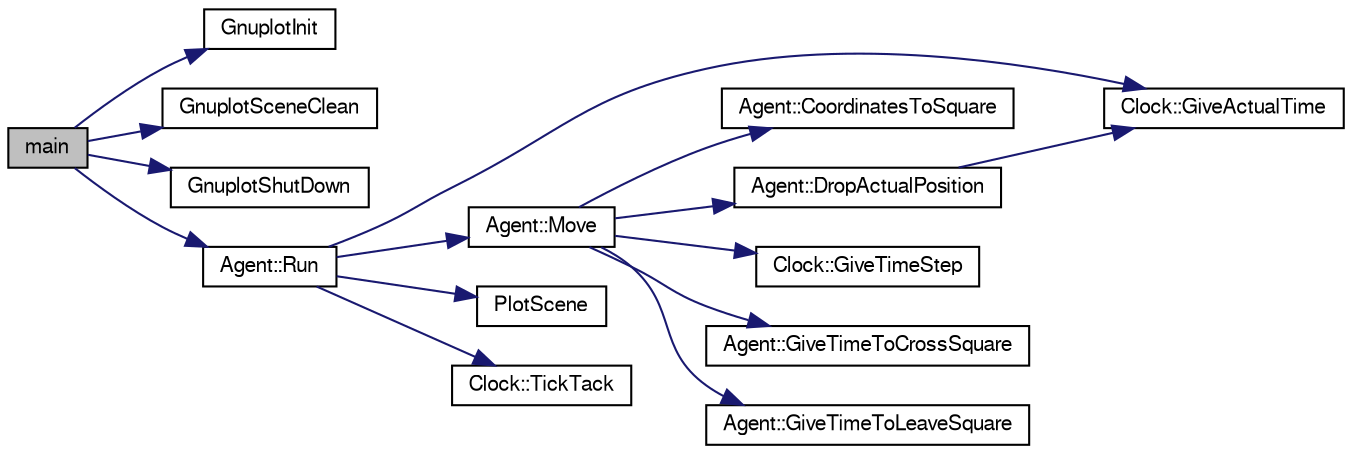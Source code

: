 digraph G
{
  edge [fontname="FreeSans",fontsize="10",labelfontname="FreeSans",labelfontsize="10"];
  node [fontname="FreeSans",fontsize="10",shape=record];
  rankdir=LR;
  Node1 [label="main",height=0.2,width=0.4,color="black", fillcolor="grey75", style="filled" fontcolor="black"];
  Node1 -> Node2 [color="midnightblue",fontsize="10",style="solid",fontname="FreeSans"];
  Node2 [label="GnuplotInit",height=0.2,width=0.4,color="black", fillcolor="white", style="filled",URL="$GnuplotInc_8cpp.html#a8addad24447bf769d41c3ab2f5c8519e",tooltip="Procedura uruchamiajaca serwer, ktory dane z potoku przekazuje do Gnuplota."];
  Node1 -> Node3 [color="midnightblue",fontsize="10",style="solid",fontname="FreeSans"];
  Node3 [label="GnuplotSceneClean",height=0.2,width=0.4,color="black", fillcolor="white", style="filled",URL="$GnuplotInc_8cpp.html#a7b8a067f6d6901db018a84a57edb02d3"];
  Node1 -> Node4 [color="midnightblue",fontsize="10",style="solid",fontname="FreeSans"];
  Node4 [label="GnuplotShutDown",height=0.2,width=0.4,color="black", fillcolor="white", style="filled",URL="$GnuplotInc_8cpp.html#a85e9d774c13b546806a0350beda1c055",tooltip="Procedura konczaca dzialanie serwera FIFO."];
  Node1 -> Node5 [color="midnightblue",fontsize="10",style="solid",fontname="FreeSans"];
  Node5 [label="Agent::Run",height=0.2,width=0.4,color="black", fillcolor="white", style="filled",URL="$classAgent.html#a80e144d0fd78f8e1a54abf92158448e1",tooltip="Glowna procedura klasy agent bedaca realizacja istnienia agenta na scenie."];
  Node5 -> Node6 [color="midnightblue",fontsize="10",style="solid",fontname="FreeSans"];
  Node6 [label="Clock::GiveActualTime",height=0.2,width=0.4,color="black", fillcolor="white", style="filled",URL="$classClock.html#a14ea1f48a24417870bfd5fc0153d140d"];
  Node5 -> Node7 [color="midnightblue",fontsize="10",style="solid",fontname="FreeSans"];
  Node7 [label="Agent::Move",height=0.2,width=0.4,color="black", fillcolor="white", style="filled",URL="$classAgent.html#a141897370601ada8da1358b303d2e1e7",tooltip="Funkcja wykonująca ruch agenta zgodnie z zaplanowana sciezka."];
  Node7 -> Node8 [color="midnightblue",fontsize="10",style="solid",fontname="FreeSans"];
  Node8 [label="Agent::CoordinatesToSquare",height=0.2,width=0.4,color="black", fillcolor="white", style="filled",URL="$classAgent.html#a1aab1eb9d67e80350290da71cfecb729",tooltip="Funkcja zamienia wspolrzedne globalne na wspolrzedne kwadratu w ktorym znajduje sie agent..."];
  Node7 -> Node9 [color="midnightblue",fontsize="10",style="solid",fontname="FreeSans"];
  Node9 [label="Agent::DropActualPosition",height=0.2,width=0.4,color="black", fillcolor="white", style="filled",URL="$classAgent.html#a51bc5c497653779725fc4c2f6dfee888",tooltip="Procedura zapisuje aktualną pozycje agenta di pliku Agent(ID).dat."];
  Node9 -> Node6 [color="midnightblue",fontsize="10",style="solid",fontname="FreeSans"];
  Node7 -> Node10 [color="midnightblue",fontsize="10",style="solid",fontname="FreeSans"];
  Node10 [label="Clock::GiveTimeStep",height=0.2,width=0.4,color="black", fillcolor="white", style="filled",URL="$classClock.html#a2e4a260fdffd1362d5a3e9b44059b907"];
  Node7 -> Node11 [color="midnightblue",fontsize="10",style="solid",fontname="FreeSans"];
  Node11 [label="Agent::GiveTimeToCrossSquare",height=0.2,width=0.4,color="black", fillcolor="white", style="filled",URL="$classAgent.html#a886c0bc4f842f053fd88de10c9f8d55f",tooltip="Funkcja zwraca czas do momentu wkroczenia na sasiedni kwadrat."];
  Node7 -> Node12 [color="midnightblue",fontsize="10",style="solid",fontname="FreeSans"];
  Node12 [label="Agent::GiveTimeToLeaveSquare",height=0.2,width=0.4,color="black", fillcolor="white", style="filled",URL="$classAgent.html#a247de793fdc9c285b9a0289bc8022b94",tooltip="Funkcja zwraca czas do momentu calkowitego opuszczenia kwadratu."];
  Node5 -> Node13 [color="midnightblue",fontsize="10",style="solid",fontname="FreeSans"];
  Node13 [label="PlotScene",height=0.2,width=0.4,color="black", fillcolor="white", style="filled",URL="$GnuplotInc_8cpp.html#a23f4194eff7b71282f0d0278fd0834e5"];
  Node5 -> Node14 [color="midnightblue",fontsize="10",style="solid",fontname="FreeSans"];
  Node14 [label="Clock::TickTack",height=0.2,width=0.4,color="black", fillcolor="white", style="filled",URL="$classClock.html#a7be770b38ca6e3a228850cf60b8cb82d",tooltip="Procedura odmierzajaca krok zegara."];
}
